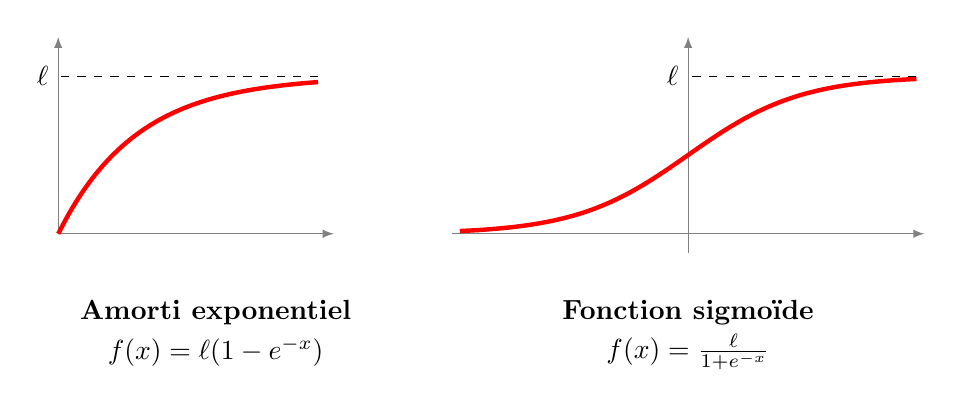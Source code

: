﻿\begin{tikzpicture}[scale=1]

\begin{scope}
\draw[->,>=latex, gray] (0,0)--(3.5,0) node[below,black] {};
\draw[->,>=latex, gray] (0,0)--(0,2.5) node[left, black] {};

\draw[ultra thick, color=red,domain=0:3.3,smooth] plot (\x,{2*(1-exp(-\x)});


\draw[dashed] (3.3,2) -- (0,2) node[left] {$\ell$};

\node at (2,-1) {\bf Amorti exponentiel};
\node at (2,-1.5) {$f(x) =\ell(1-e^{-x})$};
\end{scope}

\begin{scope}[xshift=8cm]
\draw[->,>=latex, gray] (-3,0)--(3,0) node[below,black] {};
\draw[->,>=latex, gray] (0,-0.25)--(0,2.5) node[left, black] {};

\draw[ultra thick, color=red,domain=-2.9:2.9,smooth] plot (\x,{2/(1+exp(-1.4*\x)});


\draw[dashed] (2.9,2) -- (0,2) node[left] {$\ell$};

\node at (0,-1) {\bf Fonction sigmo\"ide};
\node at (0,-1.5) {$f(x) = \frac{\ell}{1+e^{-x}}$};
\end{scope}



\end{tikzpicture}